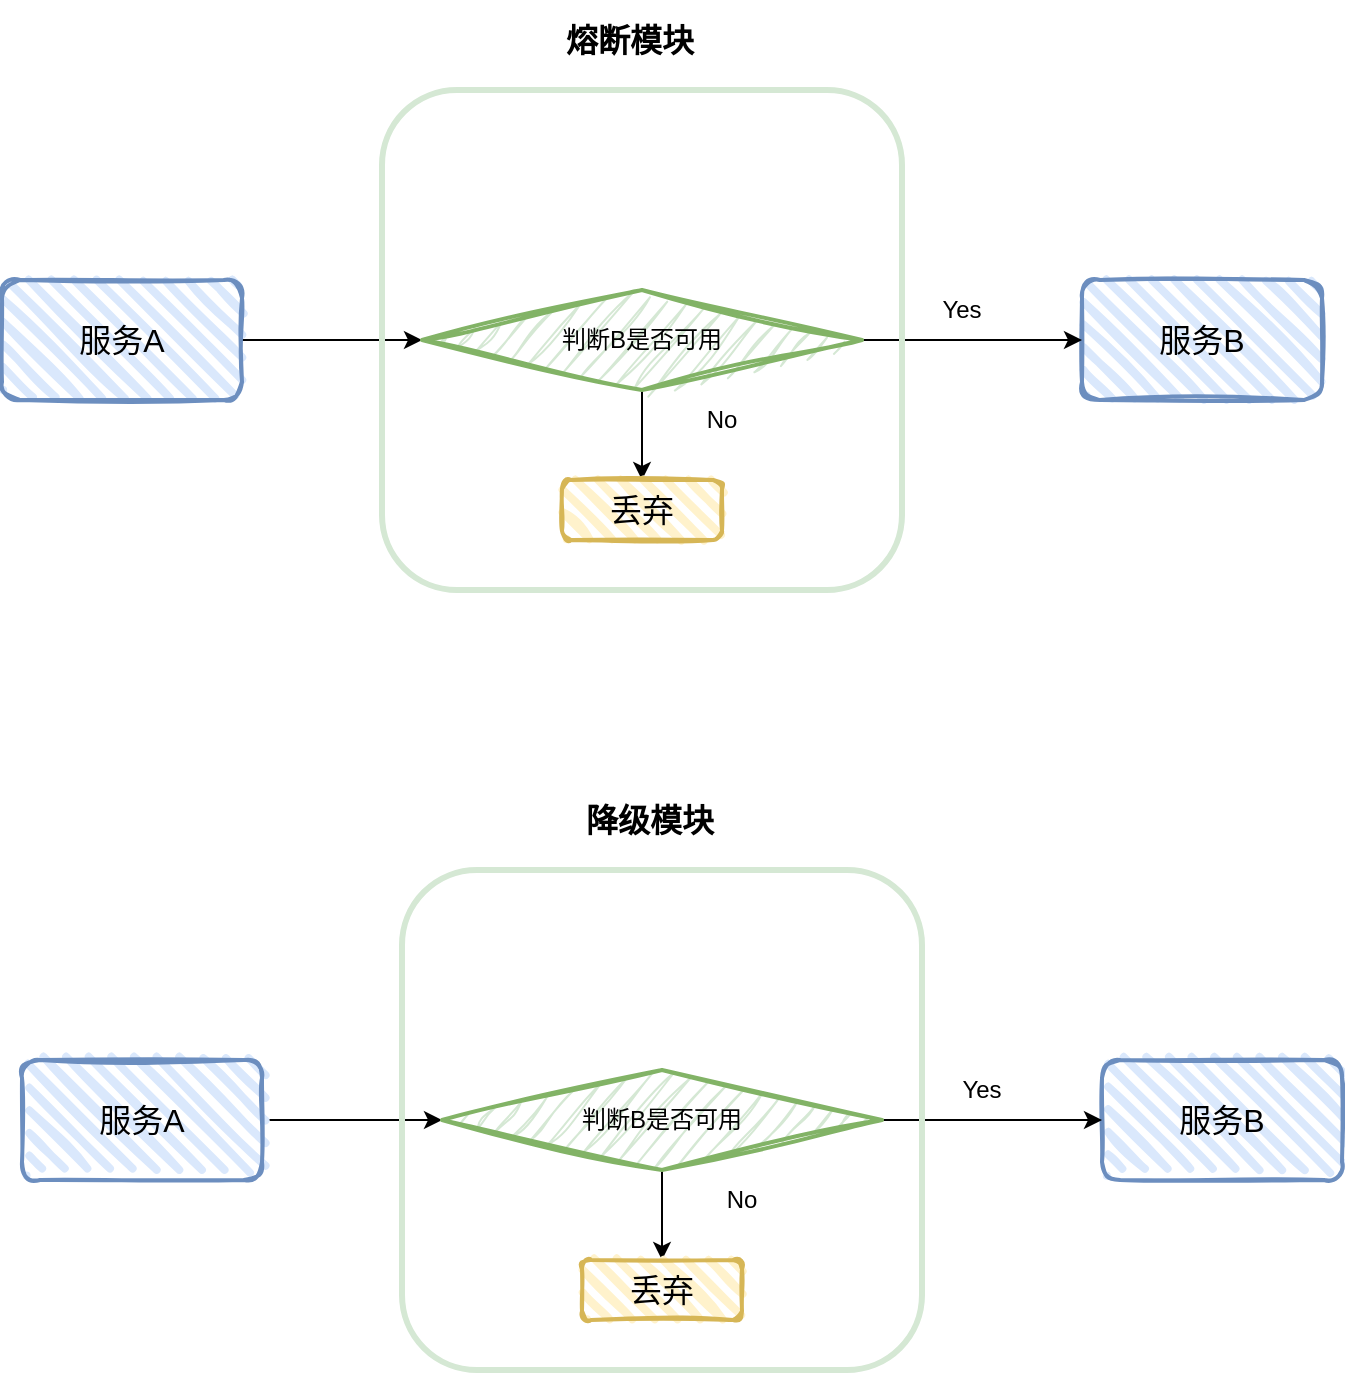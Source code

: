 <mxfile version="21.0.6" type="github">
  <diagram name="第 1 页" id="cvF_Rx3paH323SPsrNpo">
    <mxGraphModel dx="1434" dy="754" grid="1" gridSize="10" guides="1" tooltips="1" connect="1" arrows="1" fold="1" page="1" pageScale="1" pageWidth="827" pageHeight="1169" math="0" shadow="0">
      <root>
        <mxCell id="0" />
        <mxCell id="1" parent="0" />
        <mxCell id="M15iR69jWhmPZ-e0jam5-9" style="edgeStyle=orthogonalEdgeStyle;rounded=0;orthogonalLoop=1;jettySize=auto;html=1;exitX=1;exitY=0.5;exitDx=0;exitDy=0;entryX=0;entryY=0.5;entryDx=0;entryDy=0;" edge="1" parent="1" source="M15iR69jWhmPZ-e0jam5-1" target="M15iR69jWhmPZ-e0jam5-7">
          <mxGeometry relative="1" as="geometry" />
        </mxCell>
        <mxCell id="M15iR69jWhmPZ-e0jam5-1" value="服务A" style="rounded=1;whiteSpace=wrap;html=1;strokeWidth=2;fillWeight=4;hachureGap=8;hachureAngle=45;fillColor=#dae8fc;sketch=1;strokeColor=#6c8ebf;fontSize=16;" vertex="1" parent="1">
          <mxGeometry x="60" y="250" width="120" height="60" as="geometry" />
        </mxCell>
        <mxCell id="M15iR69jWhmPZ-e0jam5-2" value="服务B" style="rounded=1;whiteSpace=wrap;html=1;strokeWidth=2;fillWeight=4;hachureGap=8;hachureAngle=45;fillColor=#dae8fc;sketch=1;strokeColor=#6c8ebf;fontSize=16;" vertex="1" parent="1">
          <mxGeometry x="600" y="250" width="120" height="60" as="geometry" />
        </mxCell>
        <mxCell id="M15iR69jWhmPZ-e0jam5-6" style="edgeStyle=orthogonalEdgeStyle;rounded=0;orthogonalLoop=1;jettySize=auto;html=1;exitX=1;exitY=0.5;exitDx=0;exitDy=0;entryX=0;entryY=0.5;entryDx=0;entryDy=0;" edge="1" parent="1" source="M15iR69jWhmPZ-e0jam5-7" target="M15iR69jWhmPZ-e0jam5-2">
          <mxGeometry relative="1" as="geometry">
            <mxPoint x="420" y="280" as="sourcePoint" />
          </mxGeometry>
        </mxCell>
        <mxCell id="M15iR69jWhmPZ-e0jam5-11" style="edgeStyle=orthogonalEdgeStyle;rounded=0;orthogonalLoop=1;jettySize=auto;html=1;exitX=0.5;exitY=1;exitDx=0;exitDy=0;" edge="1" parent="1" source="M15iR69jWhmPZ-e0jam5-7">
          <mxGeometry relative="1" as="geometry">
            <mxPoint x="380" y="350" as="targetPoint" />
          </mxGeometry>
        </mxCell>
        <mxCell id="M15iR69jWhmPZ-e0jam5-7" value="判断B是否可用" style="rhombus;whiteSpace=wrap;html=1;fillStyle=auto;rounded=0;sketch=1;curveFitting=1;jiggle=2;strokeWidth=2;fillColor=#d5e8d4;strokeColor=#82b366;" vertex="1" parent="1">
          <mxGeometry x="270" y="255" width="220" height="50" as="geometry" />
        </mxCell>
        <mxCell id="M15iR69jWhmPZ-e0jam5-10" value="Yes" style="text;html=1;strokeColor=none;fillColor=none;align=center;verticalAlign=middle;whiteSpace=wrap;rounded=0;" vertex="1" parent="1">
          <mxGeometry x="510" y="250" width="60" height="30" as="geometry" />
        </mxCell>
        <mxCell id="M15iR69jWhmPZ-e0jam5-12" value="No" style="text;html=1;strokeColor=none;fillColor=none;align=center;verticalAlign=middle;whiteSpace=wrap;rounded=0;" vertex="1" parent="1">
          <mxGeometry x="390" y="305" width="60" height="30" as="geometry" />
        </mxCell>
        <mxCell id="M15iR69jWhmPZ-e0jam5-14" value="丢弃" style="rounded=1;whiteSpace=wrap;html=1;strokeWidth=2;fillWeight=4;hachureGap=8;hachureAngle=45;sketch=1;fontSize=16;fillColor=#fff2cc;strokeColor=#d6b656;" vertex="1" parent="1">
          <mxGeometry x="340" y="350" width="80" height="30" as="geometry" />
        </mxCell>
        <mxCell id="M15iR69jWhmPZ-e0jam5-15" value="" style="rounded=1;whiteSpace=wrap;html=1;fillColor=none;strokeColor=#D5E8D4;strokeWidth=3;" vertex="1" parent="1">
          <mxGeometry x="250" y="155" width="260" height="250" as="geometry" />
        </mxCell>
        <mxCell id="M15iR69jWhmPZ-e0jam5-16" value="熔断模块" style="text;html=1;strokeColor=none;fillColor=none;align=center;verticalAlign=middle;whiteSpace=wrap;rounded=0;fontSize=16;fontStyle=1" vertex="1" parent="1">
          <mxGeometry x="334" y="110" width="80" height="40" as="geometry" />
        </mxCell>
        <mxCell id="M15iR69jWhmPZ-e0jam5-17" style="edgeStyle=orthogonalEdgeStyle;rounded=0;orthogonalLoop=1;jettySize=auto;html=1;exitX=1;exitY=0.5;exitDx=0;exitDy=0;entryX=0;entryY=0.5;entryDx=0;entryDy=0;" edge="1" parent="1" source="M15iR69jWhmPZ-e0jam5-18" target="M15iR69jWhmPZ-e0jam5-22">
          <mxGeometry relative="1" as="geometry" />
        </mxCell>
        <mxCell id="M15iR69jWhmPZ-e0jam5-18" value="服务A" style="rounded=1;whiteSpace=wrap;html=1;strokeWidth=2;fillWeight=4;hachureGap=8;hachureAngle=45;fillColor=#dae8fc;sketch=1;strokeColor=#6c8ebf;fontSize=16;" vertex="1" parent="1">
          <mxGeometry x="70" y="640" width="120" height="60" as="geometry" />
        </mxCell>
        <mxCell id="M15iR69jWhmPZ-e0jam5-19" value="服务B" style="rounded=1;whiteSpace=wrap;html=1;strokeWidth=2;fillWeight=4;hachureGap=8;hachureAngle=45;fillColor=#dae8fc;sketch=1;strokeColor=#6c8ebf;fontSize=16;" vertex="1" parent="1">
          <mxGeometry x="610" y="640" width="120" height="60" as="geometry" />
        </mxCell>
        <mxCell id="M15iR69jWhmPZ-e0jam5-20" style="edgeStyle=orthogonalEdgeStyle;rounded=0;orthogonalLoop=1;jettySize=auto;html=1;exitX=1;exitY=0.5;exitDx=0;exitDy=0;entryX=0;entryY=0.5;entryDx=0;entryDy=0;" edge="1" parent="1" source="M15iR69jWhmPZ-e0jam5-22" target="M15iR69jWhmPZ-e0jam5-19">
          <mxGeometry relative="1" as="geometry">
            <mxPoint x="430" y="670" as="sourcePoint" />
          </mxGeometry>
        </mxCell>
        <mxCell id="M15iR69jWhmPZ-e0jam5-21" style="edgeStyle=orthogonalEdgeStyle;rounded=0;orthogonalLoop=1;jettySize=auto;html=1;exitX=0.5;exitY=1;exitDx=0;exitDy=0;" edge="1" parent="1" source="M15iR69jWhmPZ-e0jam5-22">
          <mxGeometry relative="1" as="geometry">
            <mxPoint x="390" y="740" as="targetPoint" />
          </mxGeometry>
        </mxCell>
        <mxCell id="M15iR69jWhmPZ-e0jam5-22" value="判断B是否可用" style="rhombus;whiteSpace=wrap;html=1;fillStyle=auto;rounded=0;sketch=1;curveFitting=1;jiggle=2;strokeWidth=2;fillColor=#d5e8d4;strokeColor=#82b366;" vertex="1" parent="1">
          <mxGeometry x="280" y="645" width="220" height="50" as="geometry" />
        </mxCell>
        <mxCell id="M15iR69jWhmPZ-e0jam5-23" value="Yes" style="text;html=1;strokeColor=none;fillColor=none;align=center;verticalAlign=middle;whiteSpace=wrap;rounded=0;" vertex="1" parent="1">
          <mxGeometry x="520" y="640" width="60" height="30" as="geometry" />
        </mxCell>
        <mxCell id="M15iR69jWhmPZ-e0jam5-24" value="No" style="text;html=1;strokeColor=none;fillColor=none;align=center;verticalAlign=middle;whiteSpace=wrap;rounded=0;" vertex="1" parent="1">
          <mxGeometry x="400" y="695" width="60" height="30" as="geometry" />
        </mxCell>
        <mxCell id="M15iR69jWhmPZ-e0jam5-25" value="丢弃" style="rounded=1;whiteSpace=wrap;html=1;strokeWidth=2;fillWeight=4;hachureGap=8;hachureAngle=45;sketch=1;fontSize=16;fillColor=#fff2cc;strokeColor=#d6b656;" vertex="1" parent="1">
          <mxGeometry x="350" y="740" width="80" height="30" as="geometry" />
        </mxCell>
        <mxCell id="M15iR69jWhmPZ-e0jam5-26" value="" style="rounded=1;whiteSpace=wrap;html=1;fillColor=none;strokeColor=#D5E8D4;strokeWidth=3;" vertex="1" parent="1">
          <mxGeometry x="260" y="545" width="260" height="250" as="geometry" />
        </mxCell>
        <mxCell id="M15iR69jWhmPZ-e0jam5-27" value="降级模块" style="text;html=1;strokeColor=none;fillColor=none;align=center;verticalAlign=middle;whiteSpace=wrap;rounded=0;fontSize=16;fontStyle=1" vertex="1" parent="1">
          <mxGeometry x="344" y="500" width="80" height="40" as="geometry" />
        </mxCell>
      </root>
    </mxGraphModel>
  </diagram>
</mxfile>

